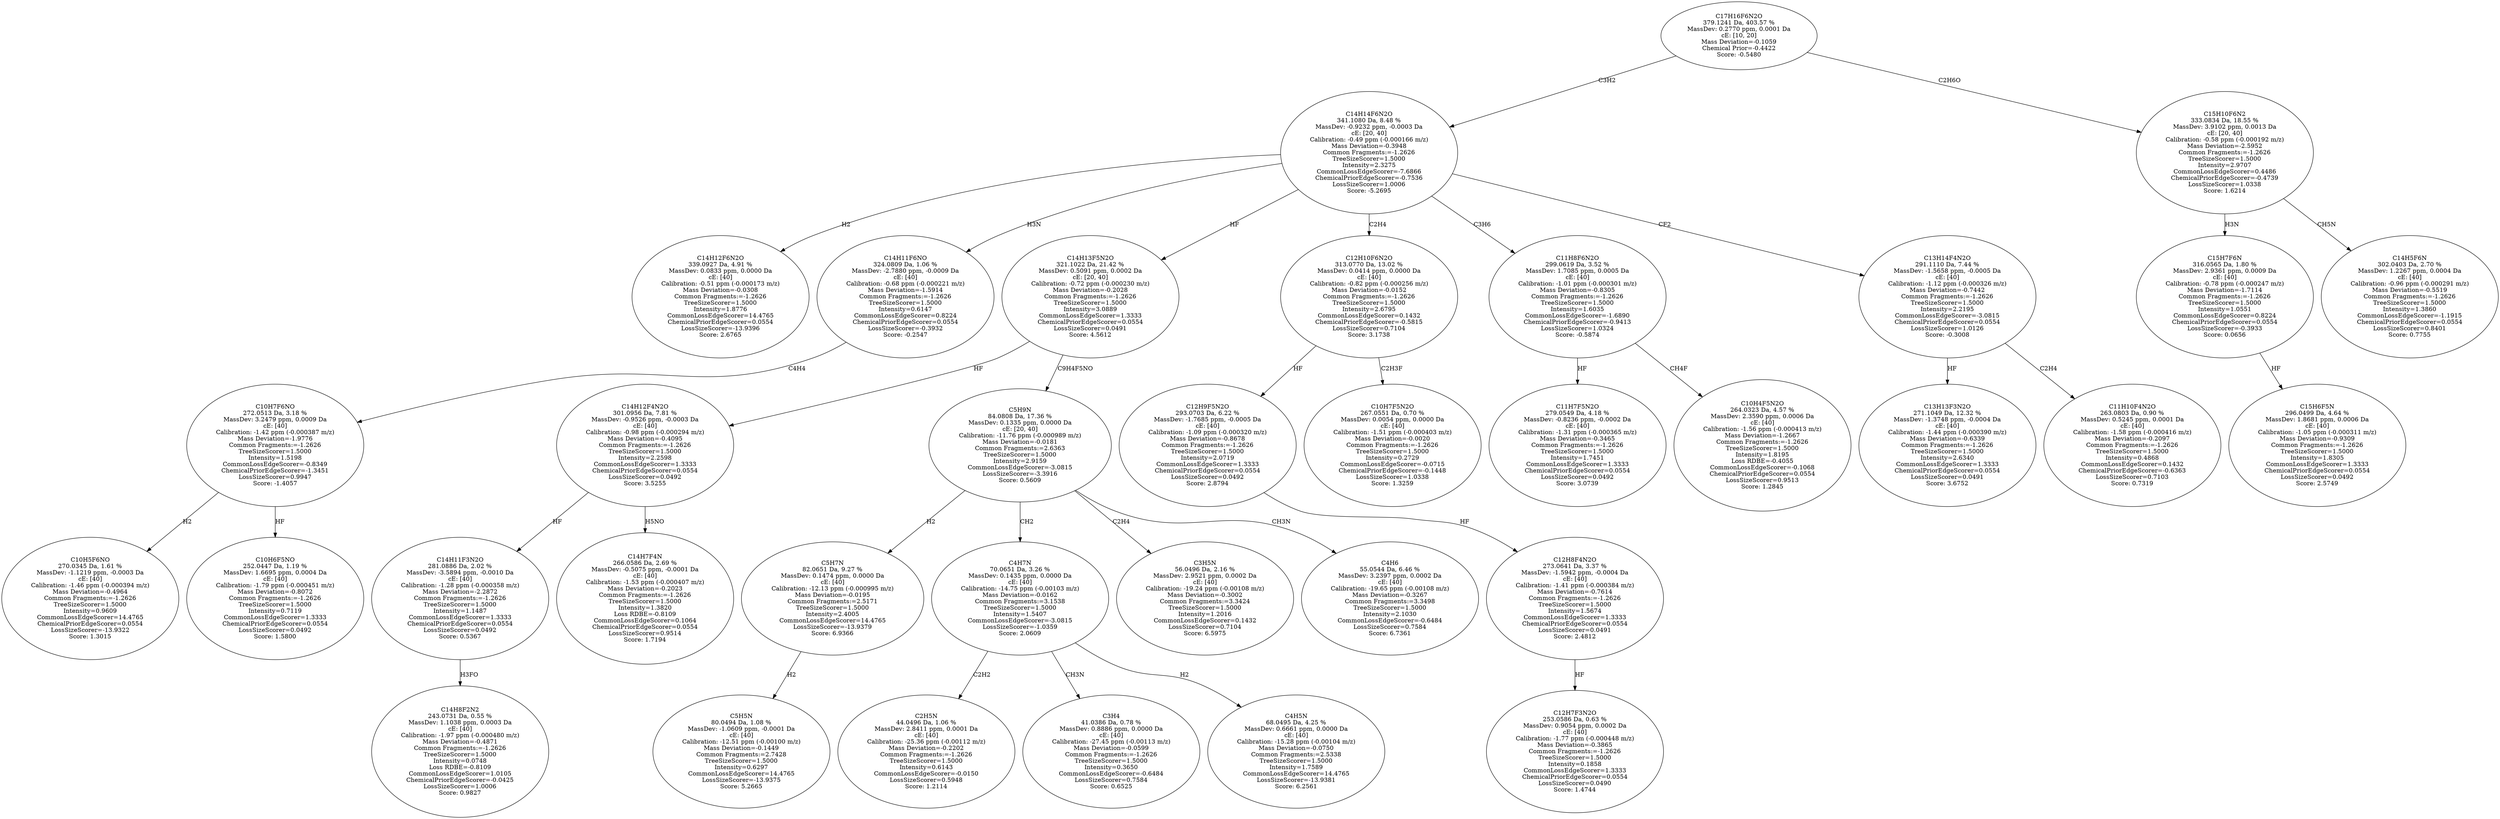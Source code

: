 strict digraph {
v1 [label="C14H12F6N2O\n339.0927 Da, 4.91 %\nMassDev: 0.0833 ppm, 0.0000 Da\ncE: [40]\nCalibration: -0.51 ppm (-0.000173 m/z)\nMass Deviation=-0.0308\nCommon Fragments:=-1.2626\nTreeSizeScorer=1.5000\nIntensity=1.8776\nCommonLossEdgeScorer=14.4765\nChemicalPriorEdgeScorer=0.0554\nLossSizeScorer=-13.9396\nScore: 2.6765"];
v2 [label="C10H5F6NO\n270.0345 Da, 1.61 %\nMassDev: -1.1219 ppm, -0.0003 Da\ncE: [40]\nCalibration: -1.46 ppm (-0.000394 m/z)\nMass Deviation=-0.4964\nCommon Fragments:=-1.2626\nTreeSizeScorer=1.5000\nIntensity=0.9609\nCommonLossEdgeScorer=14.4765\nChemicalPriorEdgeScorer=0.0554\nLossSizeScorer=-13.9322\nScore: 1.3015"];
v3 [label="C10H6F5NO\n252.0447 Da, 1.19 %\nMassDev: 1.6695 ppm, 0.0004 Da\ncE: [40]\nCalibration: -1.79 ppm (-0.000451 m/z)\nMass Deviation=-0.8072\nCommon Fragments:=-1.2626\nTreeSizeScorer=1.5000\nIntensity=0.7119\nCommonLossEdgeScorer=1.3333\nChemicalPriorEdgeScorer=0.0554\nLossSizeScorer=0.0492\nScore: 1.5800"];
v4 [label="C10H7F6NO\n272.0513 Da, 3.18 %\nMassDev: 3.2479 ppm, 0.0009 Da\ncE: [40]\nCalibration: -1.42 ppm (-0.000387 m/z)\nMass Deviation=-1.9776\nCommon Fragments:=-1.2626\nTreeSizeScorer=1.5000\nIntensity=1.5198\nCommonLossEdgeScorer=-0.8349\nChemicalPriorEdgeScorer=-1.3451\nLossSizeScorer=0.9947\nScore: -1.4057"];
v5 [label="C14H11F6NO\n324.0809 Da, 1.06 %\nMassDev: -2.7880 ppm, -0.0009 Da\ncE: [40]\nCalibration: -0.68 ppm (-0.000221 m/z)\nMass Deviation=-1.5914\nCommon Fragments:=-1.2626\nTreeSizeScorer=1.5000\nIntensity=0.6147\nCommonLossEdgeScorer=0.8224\nChemicalPriorEdgeScorer=0.0554\nLossSizeScorer=-0.3932\nScore: -0.2547"];
v6 [label="C14H8F2N2\n243.0731 Da, 0.55 %\nMassDev: 1.1038 ppm, 0.0003 Da\ncE: [40]\nCalibration: -1.97 ppm (-0.000480 m/z)\nMass Deviation=-0.4871\nCommon Fragments:=-1.2626\nTreeSizeScorer=1.5000\nIntensity=0.0748\nLoss RDBE=-0.8109\nCommonLossEdgeScorer=1.0105\nChemicalPriorEdgeScorer=-0.0425\nLossSizeScorer=1.0006\nScore: 0.9827"];
v7 [label="C14H11F3N2O\n281.0886 Da, 2.02 %\nMassDev: -3.5894 ppm, -0.0010 Da\ncE: [40]\nCalibration: -1.28 ppm (-0.000358 m/z)\nMass Deviation=-2.2872\nCommon Fragments:=-1.2626\nTreeSizeScorer=1.5000\nIntensity=1.1487\nCommonLossEdgeScorer=1.3333\nChemicalPriorEdgeScorer=0.0554\nLossSizeScorer=0.0492\nScore: 0.5367"];
v8 [label="C14H7F4N\n266.0586 Da, 2.69 %\nMassDev: -0.5075 ppm, -0.0001 Da\ncE: [40]\nCalibration: -1.53 ppm (-0.000407 m/z)\nMass Deviation=-0.2023\nCommon Fragments:=-1.2626\nTreeSizeScorer=1.5000\nIntensity=1.3820\nLoss RDBE=-0.8109\nCommonLossEdgeScorer=0.1064\nChemicalPriorEdgeScorer=0.0554\nLossSizeScorer=0.9514\nScore: 1.7194"];
v9 [label="C14H12F4N2O\n301.0956 Da, 7.81 %\nMassDev: -0.9526 ppm, -0.0003 Da\ncE: [40]\nCalibration: -0.98 ppm (-0.000294 m/z)\nMass Deviation=-0.4095\nCommon Fragments:=-1.2626\nTreeSizeScorer=1.5000\nIntensity=2.2598\nCommonLossEdgeScorer=1.3333\nChemicalPriorEdgeScorer=0.0554\nLossSizeScorer=0.0492\nScore: 3.5255"];
v10 [label="C5H5N\n80.0494 Da, 1.08 %\nMassDev: -1.0609 ppm, -0.0001 Da\ncE: [40]\nCalibration: -12.51 ppm (-0.00100 m/z)\nMass Deviation=-0.1449\nCommon Fragments:=2.7428\nTreeSizeScorer=1.5000\nIntensity=0.6297\nCommonLossEdgeScorer=14.4765\nLossSizeScorer=-13.9375\nScore: 5.2665"];
v11 [label="C5H7N\n82.0651 Da, 9.27 %\nMassDev: 0.1474 ppm, 0.0000 Da\ncE: [40]\nCalibration: -12.13 ppm (-0.000995 m/z)\nMass Deviation=-0.0195\nCommon Fragments:=2.5171\nTreeSizeScorer=1.5000\nIntensity=2.4005\nCommonLossEdgeScorer=14.4765\nLossSizeScorer=-13.9379\nScore: 6.9366"];
v12 [label="C2H5N\n44.0496 Da, 1.06 %\nMassDev: 2.8411 ppm, 0.0001 Da\ncE: [40]\nCalibration: -25.36 ppm (-0.00112 m/z)\nMass Deviation=-0.2202\nCommon Fragments:=-1.2626\nTreeSizeScorer=1.5000\nIntensity=0.6143\nCommonLossEdgeScorer=-0.0150\nLossSizeScorer=0.5948\nScore: 1.2114"];
v13 [label="C3H4\n41.0386 Da, 0.78 %\nMassDev: 0.8886 ppm, 0.0000 Da\ncE: [40]\nCalibration: -27.45 ppm (-0.00113 m/z)\nMass Deviation=-0.0599\nCommon Fragments:=-1.2626\nTreeSizeScorer=1.5000\nIntensity=0.3650\nCommonLossEdgeScorer=-0.6484\nLossSizeScorer=0.7584\nScore: 0.6525"];
v14 [label="C4H5N\n68.0495 Da, 4.25 %\nMassDev: 0.6661 ppm, 0.0000 Da\ncE: [40]\nCalibration: -15.28 ppm (-0.00104 m/z)\nMass Deviation=-0.0750\nCommon Fragments:=2.5338\nTreeSizeScorer=1.5000\nIntensity=1.7589\nCommonLossEdgeScorer=14.4765\nLossSizeScorer=-13.9381\nScore: 6.2561"];
v15 [label="C4H7N\n70.0651 Da, 3.26 %\nMassDev: 0.1435 ppm, 0.0000 Da\ncE: [40]\nCalibration: -14.75 ppm (-0.00103 m/z)\nMass Deviation=-0.0162\nCommon Fragments:=3.1538\nTreeSizeScorer=1.5000\nIntensity=1.5407\nCommonLossEdgeScorer=-3.0815\nLossSizeScorer=-1.0359\nScore: 2.0609"];
v16 [label="C3H5N\n56.0496 Da, 2.16 %\nMassDev: 2.9521 ppm, 0.0002 Da\ncE: [40]\nCalibration: -19.24 ppm (-0.00108 m/z)\nMass Deviation=-0.3002\nCommon Fragments:=3.3424\nTreeSizeScorer=1.5000\nIntensity=1.2016\nCommonLossEdgeScorer=0.1432\nLossSizeScorer=0.7104\nScore: 6.5975"];
v17 [label="C4H6\n55.0544 Da, 6.46 %\nMassDev: 3.2397 ppm, 0.0002 Da\ncE: [40]\nCalibration: -19.65 ppm (-0.00108 m/z)\nMass Deviation=-0.3267\nCommon Fragments:=3.3498\nTreeSizeScorer=1.5000\nIntensity=2.1030\nCommonLossEdgeScorer=-0.6484\nLossSizeScorer=0.7584\nScore: 6.7361"];
v18 [label="C5H9N\n84.0808 Da, 17.36 %\nMassDev: 0.1335 ppm, 0.0000 Da\ncE: [20, 40]\nCalibration: -11.76 ppm (-0.000989 m/z)\nMass Deviation=-0.0181\nCommon Fragments:=2.6363\nTreeSizeScorer=1.5000\nIntensity=2.9159\nCommonLossEdgeScorer=-3.0815\nLossSizeScorer=-3.3916\nScore: 0.5609"];
v19 [label="C14H13F5N2O\n321.1022 Da, 21.42 %\nMassDev: 0.5091 ppm, 0.0002 Da\ncE: [20, 40]\nCalibration: -0.72 ppm (-0.000230 m/z)\nMass Deviation=-0.2028\nCommon Fragments:=-1.2626\nTreeSizeScorer=1.5000\nIntensity=3.0889\nCommonLossEdgeScorer=1.3333\nChemicalPriorEdgeScorer=0.0554\nLossSizeScorer=0.0491\nScore: 4.5612"];
v20 [label="C12H7F3N2O\n253.0586 Da, 0.63 %\nMassDev: 0.9054 ppm, 0.0002 Da\ncE: [40]\nCalibration: -1.77 ppm (-0.000448 m/z)\nMass Deviation=-0.3865\nCommon Fragments:=-1.2626\nTreeSizeScorer=1.5000\nIntensity=0.1858\nCommonLossEdgeScorer=1.3333\nChemicalPriorEdgeScorer=0.0554\nLossSizeScorer=0.0490\nScore: 1.4744"];
v21 [label="C12H8F4N2O\n273.0641 Da, 3.37 %\nMassDev: -1.5942 ppm, -0.0004 Da\ncE: [40]\nCalibration: -1.41 ppm (-0.000384 m/z)\nMass Deviation=-0.7614\nCommon Fragments:=-1.2626\nTreeSizeScorer=1.5000\nIntensity=1.5674\nCommonLossEdgeScorer=1.3333\nChemicalPriorEdgeScorer=0.0554\nLossSizeScorer=0.0491\nScore: 2.4812"];
v22 [label="C12H9F5N2O\n293.0703 Da, 6.22 %\nMassDev: -1.7685 ppm, -0.0005 Da\ncE: [40]\nCalibration: -1.09 ppm (-0.000320 m/z)\nMass Deviation=-0.8678\nCommon Fragments:=-1.2626\nTreeSizeScorer=1.5000\nIntensity=2.0719\nCommonLossEdgeScorer=1.3333\nChemicalPriorEdgeScorer=0.0554\nLossSizeScorer=0.0492\nScore: 2.8794"];
v23 [label="C10H7F5N2O\n267.0551 Da, 0.70 %\nMassDev: 0.0054 ppm, 0.0000 Da\ncE: [40]\nCalibration: -1.51 ppm (-0.000403 m/z)\nMass Deviation=-0.0020\nCommon Fragments:=-1.2626\nTreeSizeScorer=1.5000\nIntensity=0.2729\nCommonLossEdgeScorer=-0.0715\nChemicalPriorEdgeScorer=-0.1448\nLossSizeScorer=1.0338\nScore: 1.3259"];
v24 [label="C12H10F6N2O\n313.0770 Da, 13.02 %\nMassDev: 0.0414 ppm, 0.0000 Da\ncE: [40]\nCalibration: -0.82 ppm (-0.000256 m/z)\nMass Deviation=-0.0152\nCommon Fragments:=-1.2626\nTreeSizeScorer=1.5000\nIntensity=2.6795\nCommonLossEdgeScorer=0.1432\nChemicalPriorEdgeScorer=-0.5815\nLossSizeScorer=0.7104\nScore: 3.1738"];
v25 [label="C11H7F5N2O\n279.0549 Da, 4.18 %\nMassDev: -0.8236 ppm, -0.0002 Da\ncE: [40]\nCalibration: -1.31 ppm (-0.000365 m/z)\nMass Deviation=-0.3465\nCommon Fragments:=-1.2626\nTreeSizeScorer=1.5000\nIntensity=1.7451\nCommonLossEdgeScorer=1.3333\nChemicalPriorEdgeScorer=0.0554\nLossSizeScorer=0.0492\nScore: 3.0739"];
v26 [label="C10H4F5N2O\n264.0323 Da, 4.57 %\nMassDev: 2.3590 ppm, 0.0006 Da\ncE: [40]\nCalibration: -1.56 ppm (-0.000413 m/z)\nMass Deviation=-1.2667\nCommon Fragments:=-1.2626\nTreeSizeScorer=1.5000\nIntensity=1.8195\nLoss RDBE=-0.4055\nCommonLossEdgeScorer=-0.1068\nChemicalPriorEdgeScorer=0.0554\nLossSizeScorer=0.9513\nScore: 1.2845"];
v27 [label="C11H8F6N2O\n299.0619 Da, 3.52 %\nMassDev: 1.7085 ppm, 0.0005 Da\ncE: [40]\nCalibration: -1.01 ppm (-0.000301 m/z)\nMass Deviation=-0.8305\nCommon Fragments:=-1.2626\nTreeSizeScorer=1.5000\nIntensity=1.6035\nCommonLossEdgeScorer=-1.6890\nChemicalPriorEdgeScorer=-0.9413\nLossSizeScorer=1.0324\nScore: -0.5874"];
v28 [label="C13H13F3N2O\n271.1049 Da, 12.32 %\nMassDev: -1.3748 ppm, -0.0004 Da\ncE: [40]\nCalibration: -1.44 ppm (-0.000390 m/z)\nMass Deviation=-0.6339\nCommon Fragments:=-1.2626\nTreeSizeScorer=1.5000\nIntensity=2.6340\nCommonLossEdgeScorer=1.3333\nChemicalPriorEdgeScorer=0.0554\nLossSizeScorer=0.0491\nScore: 3.6752"];
v29 [label="C11H10F4N2O\n263.0803 Da, 0.90 %\nMassDev: 0.5245 ppm, 0.0001 Da\ncE: [40]\nCalibration: -1.58 ppm (-0.000416 m/z)\nMass Deviation=-0.2097\nCommon Fragments:=-1.2626\nTreeSizeScorer=1.5000\nIntensity=0.4868\nCommonLossEdgeScorer=0.1432\nChemicalPriorEdgeScorer=-0.6363\nLossSizeScorer=0.7103\nScore: 0.7319"];
v30 [label="C13H14F4N2O\n291.1110 Da, 7.44 %\nMassDev: -1.5658 ppm, -0.0005 Da\ncE: [40]\nCalibration: -1.12 ppm (-0.000326 m/z)\nMass Deviation=-0.7442\nCommon Fragments:=-1.2626\nTreeSizeScorer=1.5000\nIntensity=2.2195\nCommonLossEdgeScorer=-3.0815\nChemicalPriorEdgeScorer=0.0554\nLossSizeScorer=1.0126\nScore: -0.3008"];
v31 [label="C14H14F6N2O\n341.1080 Da, 8.48 %\nMassDev: -0.9232 ppm, -0.0003 Da\ncE: [20, 40]\nCalibration: -0.49 ppm (-0.000166 m/z)\nMass Deviation=-0.3948\nCommon Fragments:=-1.2626\nTreeSizeScorer=1.5000\nIntensity=2.3275\nCommonLossEdgeScorer=-7.6866\nChemicalPriorEdgeScorer=-0.7536\nLossSizeScorer=1.0006\nScore: -5.2695"];
v32 [label="C15H6F5N\n296.0499 Da, 4.64 %\nMassDev: 1.8681 ppm, 0.0006 Da\ncE: [40]\nCalibration: -1.05 ppm (-0.000311 m/z)\nMass Deviation=-0.9309\nCommon Fragments:=-1.2626\nTreeSizeScorer=1.5000\nIntensity=1.8305\nCommonLossEdgeScorer=1.3333\nChemicalPriorEdgeScorer=0.0554\nLossSizeScorer=0.0492\nScore: 2.5749"];
v33 [label="C15H7F6N\n316.0565 Da, 1.80 %\nMassDev: 2.9361 ppm, 0.0009 Da\ncE: [40]\nCalibration: -0.78 ppm (-0.000247 m/z)\nMass Deviation=-1.7114\nCommon Fragments:=-1.2626\nTreeSizeScorer=1.5000\nIntensity=1.0551\nCommonLossEdgeScorer=0.8224\nChemicalPriorEdgeScorer=0.0554\nLossSizeScorer=-0.3933\nScore: 0.0656"];
v34 [label="C14H5F6N\n302.0403 Da, 2.70 %\nMassDev: 1.2267 ppm, 0.0004 Da\ncE: [40]\nCalibration: -0.96 ppm (-0.000291 m/z)\nMass Deviation=-0.5519\nCommon Fragments:=-1.2626\nTreeSizeScorer=1.5000\nIntensity=1.3860\nCommonLossEdgeScorer=-1.1915\nChemicalPriorEdgeScorer=0.0554\nLossSizeScorer=0.8401\nScore: 0.7755"];
v35 [label="C15H10F6N2\n333.0834 Da, 18.55 %\nMassDev: 3.9102 ppm, 0.0013 Da\ncE: [20, 40]\nCalibration: -0.58 ppm (-0.000192 m/z)\nMass Deviation=-2.5952\nCommon Fragments:=-1.2626\nTreeSizeScorer=1.5000\nIntensity=2.9707\nCommonLossEdgeScorer=0.4486\nChemicalPriorEdgeScorer=-0.4739\nLossSizeScorer=1.0338\nScore: 1.6214"];
v36 [label="C17H16F6N2O\n379.1241 Da, 403.57 %\nMassDev: 0.2770 ppm, 0.0001 Da\ncE: [10, 20]\nMass Deviation=-0.1059\nChemical Prior=-0.4422\nScore: -0.5480"];
v31 -> v1 [label="H2"];
v4 -> v2 [label="H2"];
v4 -> v3 [label="HF"];
v5 -> v4 [label="C4H4"];
v31 -> v5 [label="H3N"];
v7 -> v6 [label="H3FO"];
v9 -> v7 [label="HF"];
v9 -> v8 [label="H5NO"];
v19 -> v9 [label="HF"];
v11 -> v10 [label="H2"];
v18 -> v11 [label="H2"];
v15 -> v12 [label="C2H2"];
v15 -> v13 [label="CH3N"];
v15 -> v14 [label="H2"];
v18 -> v15 [label="CH2"];
v18 -> v16 [label="C2H4"];
v18 -> v17 [label="CH3N"];
v19 -> v18 [label="C9H4F5NO"];
v31 -> v19 [label="HF"];
v21 -> v20 [label="HF"];
v22 -> v21 [label="HF"];
v24 -> v22 [label="HF"];
v24 -> v23 [label="C2H3F"];
v31 -> v24 [label="C2H4"];
v27 -> v25 [label="HF"];
v27 -> v26 [label="CH4F"];
v31 -> v27 [label="C3H6"];
v30 -> v28 [label="HF"];
v30 -> v29 [label="C2H4"];
v31 -> v30 [label="CF2"];
v36 -> v31 [label="C3H2"];
v33 -> v32 [label="HF"];
v35 -> v33 [label="H3N"];
v35 -> v34 [label="CH5N"];
v36 -> v35 [label="C2H6O"];
}